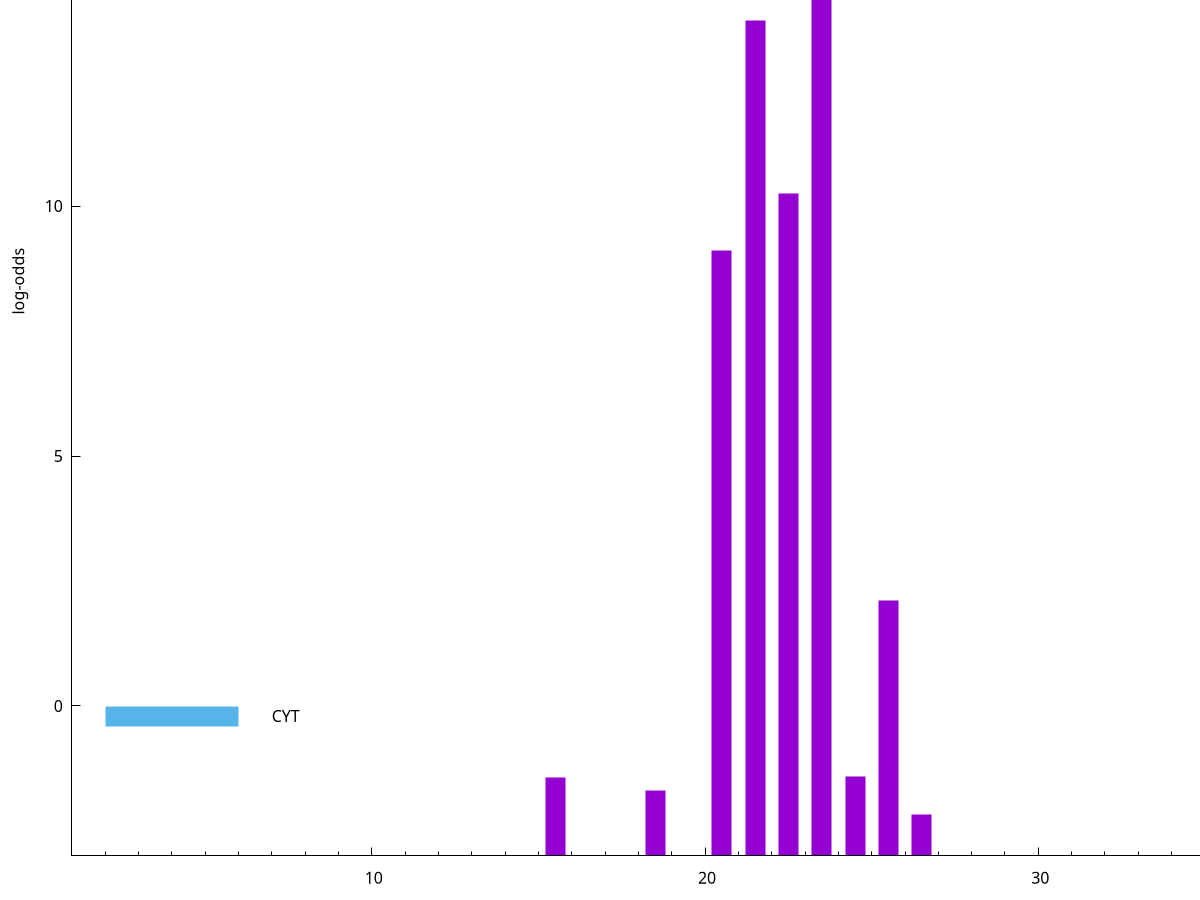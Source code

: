 set title "LipoP predictions for SRR4017833.gff"
set size 2., 1.4
set xrange [1:70] 
set mxtics 10
set yrange [-3:20]
set y2range [0:23]
set ylabel "log-odds"
set term postscript eps color solid "Helvetica" 30
set output "SRR4017833.gff60.eps"
set arrow from 2,17.8994 to 6,17.8994 nohead lt 1 lw 20
set label "SpI" at 7,17.8994
set arrow from 2,-0.200913 to 6,-0.200913 nohead lt 3 lw 20
set label "CYT" at 7,-0.200913
set arrow from 2,17.8994 to 6,17.8994 nohead lt 1 lw 20
set label "SpI" at 7,17.8994
# NOTE: The scores below are the log-odds scores with the threshold
# NOTE: subtracted (a hack to make gnuplot make the histogram all
# NOTE: look nice).
plot "-" axes x1y2 title "" with impulses lt 1 lw 20
23.500000 20.806800
21.500000 16.711900
22.500000 13.259200
20.500000 12.107130
25.500000 5.105910
24.500000 1.579650
15.500000 1.560260
18.500000 1.312030
26.500000 0.831900
e
exit
